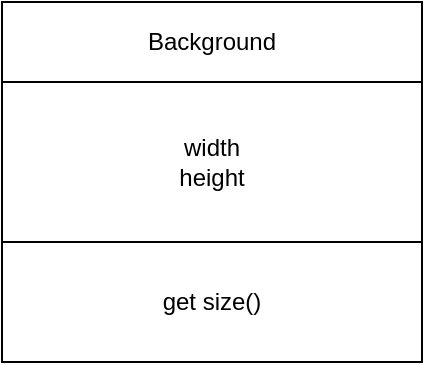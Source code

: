 <mxfile version="13.6.2" type="device"><diagram id="noV_bdWkpwFq3hzN8CQn" name="Page-1"><mxGraphModel dx="1186" dy="714" grid="1" gridSize="10" guides="1" tooltips="1" connect="1" arrows="1" fold="1" page="1" pageScale="1" pageWidth="827" pageHeight="1169" math="0" shadow="0"><root><mxCell id="0"/><mxCell id="1" parent="0"/><mxCell id="xZ1iDT9lqIwQnuOcjEWa-1" value="Background" style="rounded=0;whiteSpace=wrap;html=1;" vertex="1" parent="1"><mxGeometry x="350" y="220" width="210" height="40" as="geometry"/></mxCell><mxCell id="xZ1iDT9lqIwQnuOcjEWa-2" value="width&lt;br&gt;height" style="rounded=0;whiteSpace=wrap;html=1;" vertex="1" parent="1"><mxGeometry x="350" y="260" width="210" height="80" as="geometry"/></mxCell><mxCell id="xZ1iDT9lqIwQnuOcjEWa-3" value="get size()" style="rounded=0;whiteSpace=wrap;html=1;" vertex="1" parent="1"><mxGeometry x="350" y="340" width="210" height="60" as="geometry"/></mxCell></root></mxGraphModel></diagram></mxfile>